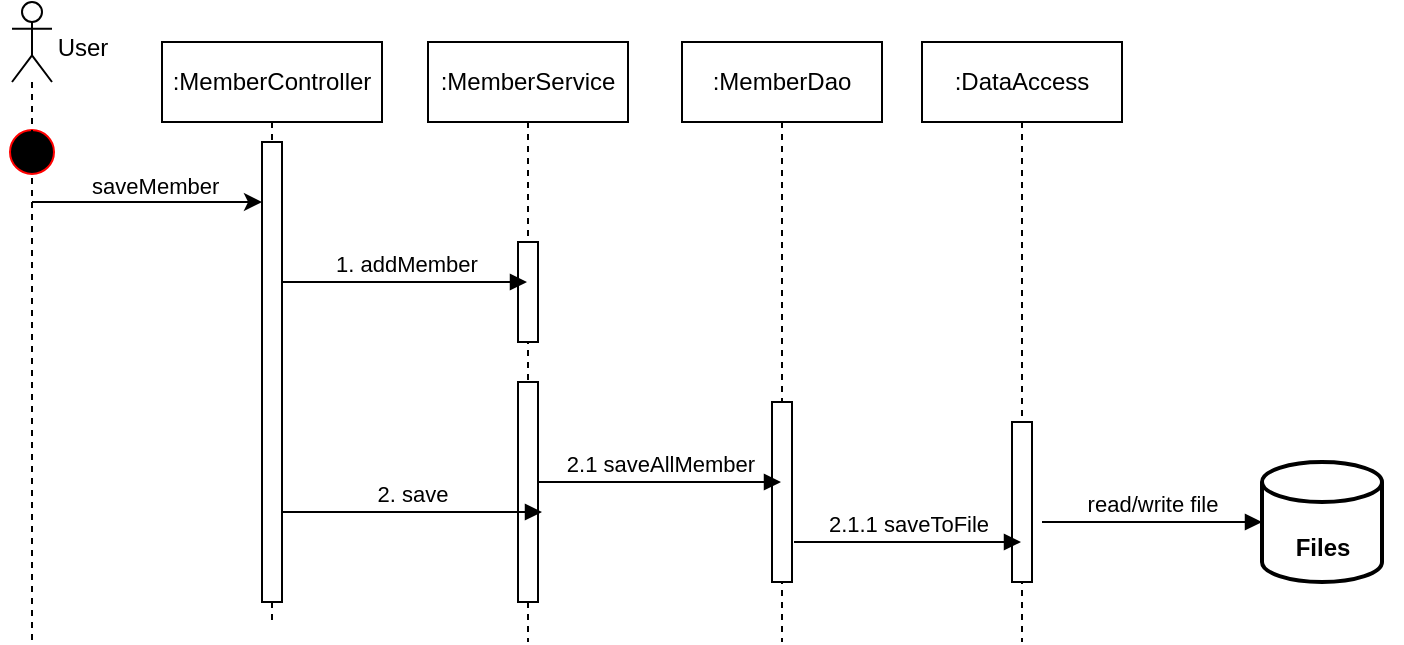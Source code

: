 <mxfile version="21.3.6" type="google">
  <diagram name="Page-1" id="2YBvvXClWsGukQMizWep">
    <mxGraphModel grid="1" page="1" gridSize="10" guides="1" tooltips="1" connect="1" arrows="1" fold="1" pageScale="1" pageWidth="850" pageHeight="1100" math="0" shadow="0">
      <root>
        <mxCell id="0" />
        <mxCell id="1" parent="0" />
        <mxCell id="NLss5U3npd06dYI0rByF-1" value="" style="ellipse;html=1;shape=startState;fillColor=#000000;strokeColor=#ff0000;" vertex="1" parent="1">
          <mxGeometry x="20" y="70" width="30" height="30" as="geometry" />
        </mxCell>
        <mxCell id="NLss5U3npd06dYI0rByF-4" value=":MemberController" style="shape=umlLifeline;perimeter=lifelinePerimeter;whiteSpace=wrap;html=1;container=1;dropTarget=0;collapsible=0;recursiveResize=0;outlineConnect=0;portConstraint=eastwest;newEdgeStyle={&quot;edgeStyle&quot;:&quot;elbowEdgeStyle&quot;,&quot;elbow&quot;:&quot;vertical&quot;,&quot;curved&quot;:0,&quot;rounded&quot;:0};" vertex="1" parent="1">
          <mxGeometry x="100" y="30" width="110" height="290" as="geometry" />
        </mxCell>
        <mxCell id="NLss5U3npd06dYI0rByF-5" value="" style="html=1;points=[];perimeter=orthogonalPerimeter;outlineConnect=0;targetShapes=umlLifeline;portConstraint=eastwest;newEdgeStyle={&quot;edgeStyle&quot;:&quot;elbowEdgeStyle&quot;,&quot;elbow&quot;:&quot;vertical&quot;,&quot;curved&quot;:0,&quot;rounded&quot;:0};" vertex="1" parent="NLss5U3npd06dYI0rByF-4">
          <mxGeometry x="50" y="50" width="10" height="230" as="geometry" />
        </mxCell>
        <mxCell id="NLss5U3npd06dYI0rByF-6" value=":MemberService" style="shape=umlLifeline;perimeter=lifelinePerimeter;whiteSpace=wrap;html=1;container=1;dropTarget=0;collapsible=0;recursiveResize=0;outlineConnect=0;portConstraint=eastwest;newEdgeStyle={&quot;edgeStyle&quot;:&quot;elbowEdgeStyle&quot;,&quot;elbow&quot;:&quot;vertical&quot;,&quot;curved&quot;:0,&quot;rounded&quot;:0};" vertex="1" parent="1">
          <mxGeometry x="233" y="30" width="100" height="300" as="geometry" />
        </mxCell>
        <mxCell id="NLss5U3npd06dYI0rByF-36" value="" style="html=1;points=[];perimeter=orthogonalPerimeter;outlineConnect=0;targetShapes=umlLifeline;portConstraint=eastwest;newEdgeStyle={&quot;edgeStyle&quot;:&quot;elbowEdgeStyle&quot;,&quot;elbow&quot;:&quot;vertical&quot;,&quot;curved&quot;:0,&quot;rounded&quot;:0};" vertex="1" parent="NLss5U3npd06dYI0rByF-6">
          <mxGeometry x="45" y="100" width="10" height="50" as="geometry" />
        </mxCell>
        <mxCell id="NLss5U3npd06dYI0rByF-38" value="" style="html=1;points=[];perimeter=orthogonalPerimeter;outlineConnect=0;targetShapes=umlLifeline;portConstraint=eastwest;newEdgeStyle={&quot;edgeStyle&quot;:&quot;elbowEdgeStyle&quot;,&quot;elbow&quot;:&quot;vertical&quot;,&quot;curved&quot;:0,&quot;rounded&quot;:0};" vertex="1" parent="NLss5U3npd06dYI0rByF-6">
          <mxGeometry x="45" y="170" width="10" height="110" as="geometry" />
        </mxCell>
        <mxCell id="NLss5U3npd06dYI0rByF-9" value=":DataAccess" style="shape=umlLifeline;perimeter=lifelinePerimeter;whiteSpace=wrap;html=1;container=1;dropTarget=0;collapsible=0;recursiveResize=0;outlineConnect=0;portConstraint=eastwest;newEdgeStyle={&quot;edgeStyle&quot;:&quot;elbowEdgeStyle&quot;,&quot;elbow&quot;:&quot;vertical&quot;,&quot;curved&quot;:0,&quot;rounded&quot;:0};" vertex="1" parent="1">
          <mxGeometry x="480" y="30" width="100" height="300" as="geometry" />
        </mxCell>
        <mxCell id="NLss5U3npd06dYI0rByF-44" value="" style="html=1;points=[];perimeter=orthogonalPerimeter;outlineConnect=0;targetShapes=umlLifeline;portConstraint=eastwest;newEdgeStyle={&quot;edgeStyle&quot;:&quot;elbowEdgeStyle&quot;,&quot;elbow&quot;:&quot;vertical&quot;,&quot;curved&quot;:0,&quot;rounded&quot;:0};" vertex="1" parent="NLss5U3npd06dYI0rByF-9">
          <mxGeometry x="45" y="190" width="10" height="80" as="geometry" />
        </mxCell>
        <mxCell id="NLss5U3npd06dYI0rByF-11" value=":MemberDao" style="shape=umlLifeline;perimeter=lifelinePerimeter;whiteSpace=wrap;html=1;container=1;dropTarget=0;collapsible=0;recursiveResize=0;outlineConnect=0;portConstraint=eastwest;newEdgeStyle={&quot;edgeStyle&quot;:&quot;elbowEdgeStyle&quot;,&quot;elbow&quot;:&quot;vertical&quot;,&quot;curved&quot;:0,&quot;rounded&quot;:0};" vertex="1" parent="1">
          <mxGeometry x="360" y="30" width="100" height="300" as="geometry" />
        </mxCell>
        <mxCell id="NLss5U3npd06dYI0rByF-40" value="" style="html=1;points=[];perimeter=orthogonalPerimeter;outlineConnect=0;targetShapes=umlLifeline;portConstraint=eastwest;newEdgeStyle={&quot;edgeStyle&quot;:&quot;elbowEdgeStyle&quot;,&quot;elbow&quot;:&quot;vertical&quot;,&quot;curved&quot;:0,&quot;rounded&quot;:0};" vertex="1" parent="NLss5U3npd06dYI0rByF-11">
          <mxGeometry x="45" y="180" width="10" height="90" as="geometry" />
        </mxCell>
        <mxCell id="NLss5U3npd06dYI0rByF-15" value="" style="shape=umlLifeline;perimeter=lifelinePerimeter;whiteSpace=wrap;html=1;container=1;dropTarget=0;collapsible=0;recursiveResize=0;outlineConnect=0;portConstraint=eastwest;newEdgeStyle={&quot;edgeStyle&quot;:&quot;elbowEdgeStyle&quot;,&quot;elbow&quot;:&quot;vertical&quot;,&quot;curved&quot;:0,&quot;rounded&quot;:0};participant=umlActor;" vertex="1" parent="1">
          <mxGeometry x="25" y="10" width="20" height="320" as="geometry" />
        </mxCell>
        <mxCell id="NLss5U3npd06dYI0rByF-16" value="User" style="text;html=1;align=center;verticalAlign=middle;resizable=0;points=[];autosize=1;strokeColor=none;fillColor=none;" vertex="1" parent="1">
          <mxGeometry x="35" y="18" width="50" height="30" as="geometry" />
        </mxCell>
        <mxCell id="NLss5U3npd06dYI0rByF-31" value="" style="endArrow=classic;html=1;rounded=0;" edge="1" parent="1">
          <mxGeometry relative="1" as="geometry">
            <mxPoint x="35" y="110" as="sourcePoint" />
            <mxPoint x="150" y="110" as="targetPoint" />
          </mxGeometry>
        </mxCell>
        <mxCell id="NLss5U3npd06dYI0rByF-33" value="&amp;nbsp;saveMember" style="edgeLabel;resizable=0;html=1;align=left;verticalAlign=bottom;" connectable="0" vertex="1" parent="NLss5U3npd06dYI0rByF-31">
          <mxGeometry x="-1" relative="1" as="geometry">
            <mxPoint x="25" as="offset" />
          </mxGeometry>
        </mxCell>
        <mxCell id="NLss5U3npd06dYI0rByF-37" value="1. addMember" style="html=1;verticalAlign=bottom;endArrow=block;edgeStyle=elbowEdgeStyle;elbow=vertical;curved=0;rounded=0;" edge="1" parent="1" target="NLss5U3npd06dYI0rByF-6">
          <mxGeometry width="80" relative="1" as="geometry">
            <mxPoint x="160" y="150" as="sourcePoint" />
            <mxPoint x="240" y="150" as="targetPoint" />
          </mxGeometry>
        </mxCell>
        <mxCell id="NLss5U3npd06dYI0rByF-39" value="2. save" style="html=1;verticalAlign=bottom;endArrow=block;edgeStyle=elbowEdgeStyle;elbow=vertical;curved=0;rounded=0;" edge="1" parent="1">
          <mxGeometry width="80" relative="1" as="geometry">
            <mxPoint x="160" y="265" as="sourcePoint" />
            <mxPoint x="290" y="265" as="targetPoint" />
          </mxGeometry>
        </mxCell>
        <mxCell id="NLss5U3npd06dYI0rByF-41" value="2.1 saveAllMember" style="html=1;verticalAlign=bottom;endArrow=block;edgeStyle=elbowEdgeStyle;elbow=vertical;curved=0;rounded=0;" edge="1" parent="1" source="NLss5U3npd06dYI0rByF-38">
          <mxGeometry width="80" relative="1" as="geometry">
            <mxPoint x="294" y="250" as="sourcePoint" />
            <mxPoint x="409.5" y="250" as="targetPoint" />
          </mxGeometry>
        </mxCell>
        <mxCell id="NLss5U3npd06dYI0rByF-45" value="2.1.1 saveToFile" style="html=1;verticalAlign=bottom;endArrow=block;edgeStyle=elbowEdgeStyle;elbow=vertical;curved=0;rounded=0;" edge="1" parent="1" target="NLss5U3npd06dYI0rByF-9">
          <mxGeometry width="80" relative="1" as="geometry">
            <mxPoint x="416" y="280" as="sourcePoint" />
            <mxPoint x="496" y="280" as="targetPoint" />
          </mxGeometry>
        </mxCell>
        <mxCell id="NLss5U3npd06dYI0rByF-46" value="" style="strokeWidth=2;html=1;shape=mxgraph.flowchart.database;whiteSpace=wrap;" vertex="1" parent="1">
          <mxGeometry x="650" y="240" width="60" height="60" as="geometry" />
        </mxCell>
        <mxCell id="NLss5U3npd06dYI0rByF-47" value="read/write file" style="html=1;verticalAlign=bottom;endArrow=block;edgeStyle=elbowEdgeStyle;elbow=vertical;curved=0;rounded=0;entryX=0;entryY=0.5;entryDx=0;entryDy=0;entryPerimeter=0;" edge="1" parent="1" target="NLss5U3npd06dYI0rByF-46">
          <mxGeometry width="80" relative="1" as="geometry">
            <mxPoint x="540" y="270" as="sourcePoint" />
            <mxPoint x="620" y="270" as="targetPoint" />
          </mxGeometry>
        </mxCell>
        <mxCell id="NLss5U3npd06dYI0rByF-48" value="Files" style="text;align=center;fontStyle=1;verticalAlign=middle;spacingLeft=3;spacingRight=3;strokeColor=none;rotatable=0;points=[[0,0.5],[1,0.5]];portConstraint=eastwest;html=1;" vertex="1" parent="1">
          <mxGeometry x="640" y="270" width="80" height="26" as="geometry" />
        </mxCell>
      </root>
    </mxGraphModel>
  </diagram>
</mxfile>
